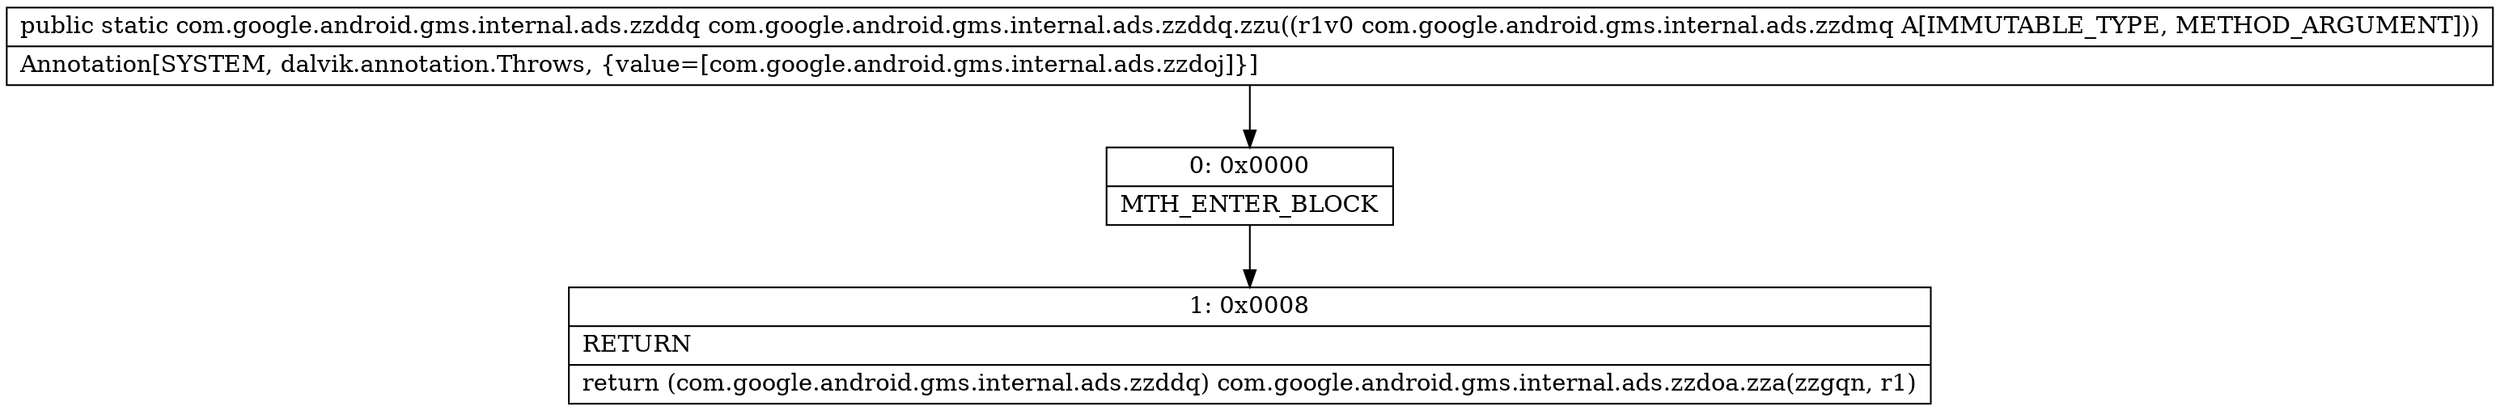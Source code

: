 digraph "CFG forcom.google.android.gms.internal.ads.zzddq.zzu(Lcom\/google\/android\/gms\/internal\/ads\/zzdmq;)Lcom\/google\/android\/gms\/internal\/ads\/zzddq;" {
Node_0 [shape=record,label="{0\:\ 0x0000|MTH_ENTER_BLOCK\l}"];
Node_1 [shape=record,label="{1\:\ 0x0008|RETURN\l|return (com.google.android.gms.internal.ads.zzddq) com.google.android.gms.internal.ads.zzdoa.zza(zzgqn, r1)\l}"];
MethodNode[shape=record,label="{public static com.google.android.gms.internal.ads.zzddq com.google.android.gms.internal.ads.zzddq.zzu((r1v0 com.google.android.gms.internal.ads.zzdmq A[IMMUTABLE_TYPE, METHOD_ARGUMENT]))  | Annotation[SYSTEM, dalvik.annotation.Throws, \{value=[com.google.android.gms.internal.ads.zzdoj]\}]\l}"];
MethodNode -> Node_0;
Node_0 -> Node_1;
}

